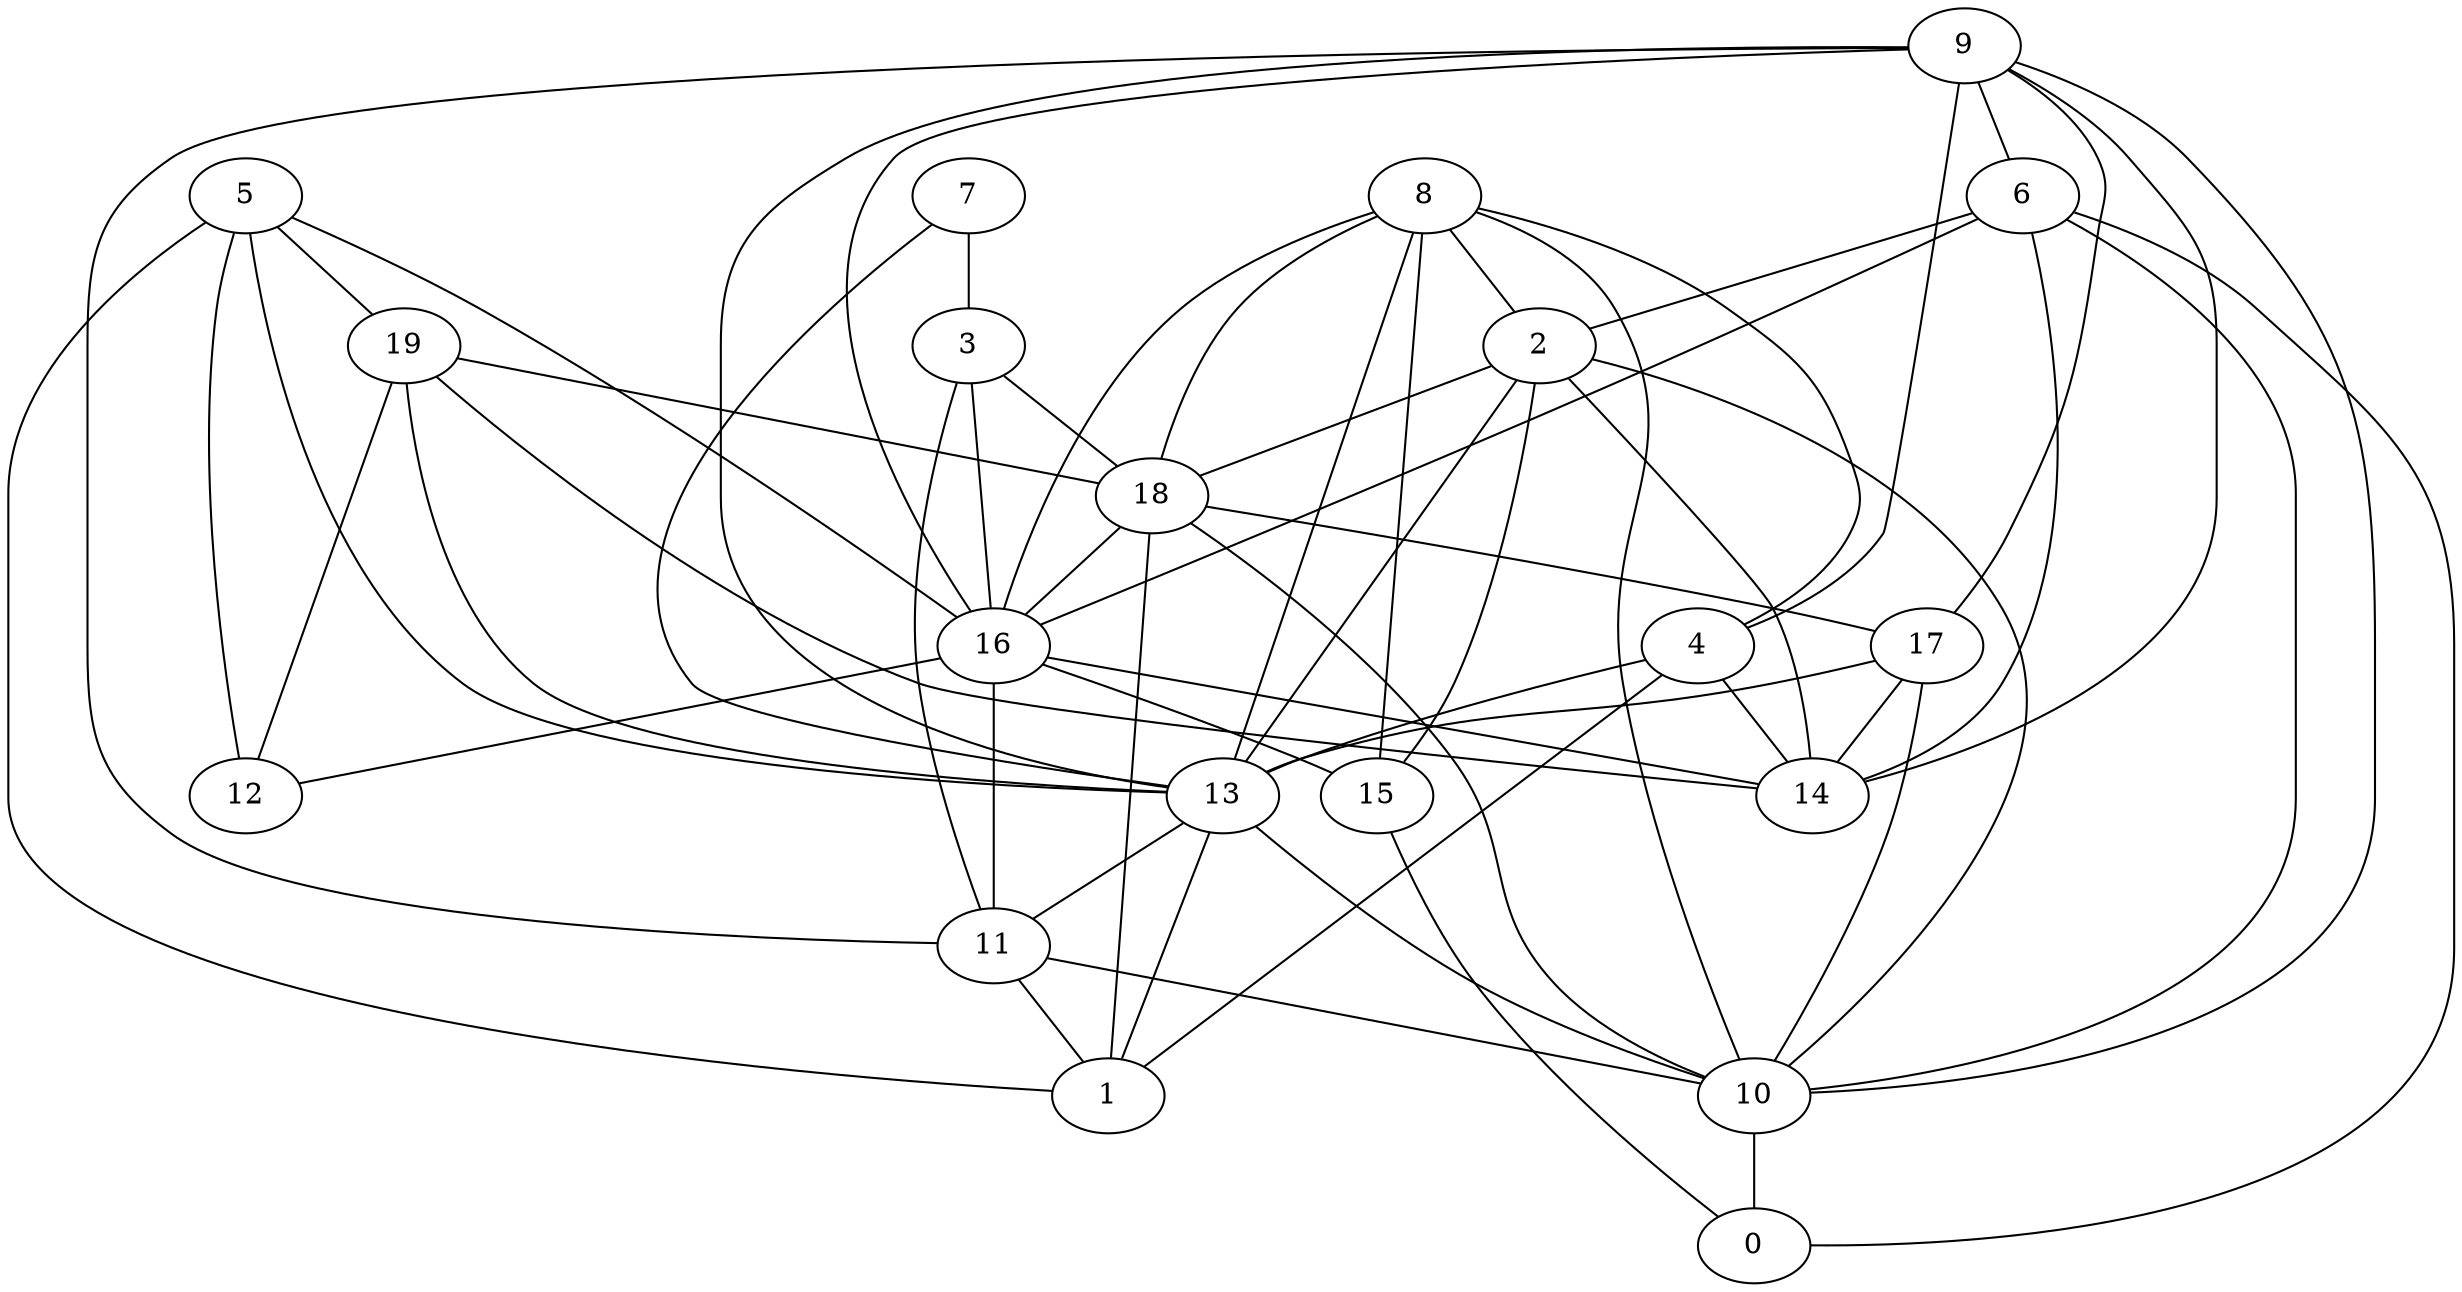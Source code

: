 digraph GG_graph {

subgraph G_graph {
edge [color = black]
"5" -> "12" [dir = none]
"5" -> "13" [dir = none]
"8" -> "4" [dir = none]
"8" -> "10" [dir = none]
"7" -> "13" [dir = none]
"17" -> "13" [dir = none]
"16" -> "15" [dir = none]
"3" -> "18" [dir = none]
"2" -> "10" [dir = none]
"2" -> "18" [dir = none]
"15" -> "0" [dir = none]
"13" -> "1" [dir = none]
"19" -> "18" [dir = none]
"6" -> "2" [dir = none]
"18" -> "1" [dir = none]
"18" -> "16" [dir = none]
"11" -> "10" [dir = none]
"9" -> "14" [dir = none]
"9" -> "6" [dir = none]
"19" -> "14" [dir = none]
"6" -> "0" [dir = none]
"6" -> "10" [dir = none]
"9" -> "11" [dir = none]
"9" -> "4" [dir = none]
"8" -> "2" [dir = none]
"13" -> "10" [dir = none]
"8" -> "16" [dir = none]
"9" -> "16" [dir = none]
"3" -> "11" [dir = none]
"9" -> "13" [dir = none]
"19" -> "12" [dir = none]
"4" -> "14" [dir = none]
"10" -> "0" [dir = none]
"6" -> "16" [dir = none]
"2" -> "14" [dir = none]
"9" -> "10" [dir = none]
"5" -> "1" [dir = none]
"5" -> "19" [dir = none]
"7" -> "3" [dir = none]
"19" -> "13" [dir = none]
"2" -> "13" [dir = none]
"18" -> "17" [dir = none]
"8" -> "13" [dir = none]
"17" -> "10" [dir = none]
"16" -> "12" [dir = none]
"8" -> "15" [dir = none]
"18" -> "10" [dir = none]
"3" -> "16" [dir = none]
"11" -> "1" [dir = none]
"17" -> "14" [dir = none]
"4" -> "13" [dir = none]
"16" -> "14" [dir = none]
"9" -> "17" [dir = none]
"5" -> "16" [dir = none]
"13" -> "11" [dir = none]
"4" -> "1" [dir = none]
"6" -> "14" [dir = none]
"8" -> "18" [dir = none]
"2" -> "15" [dir = none]
"16" -> "11" [dir = none]
}

}
